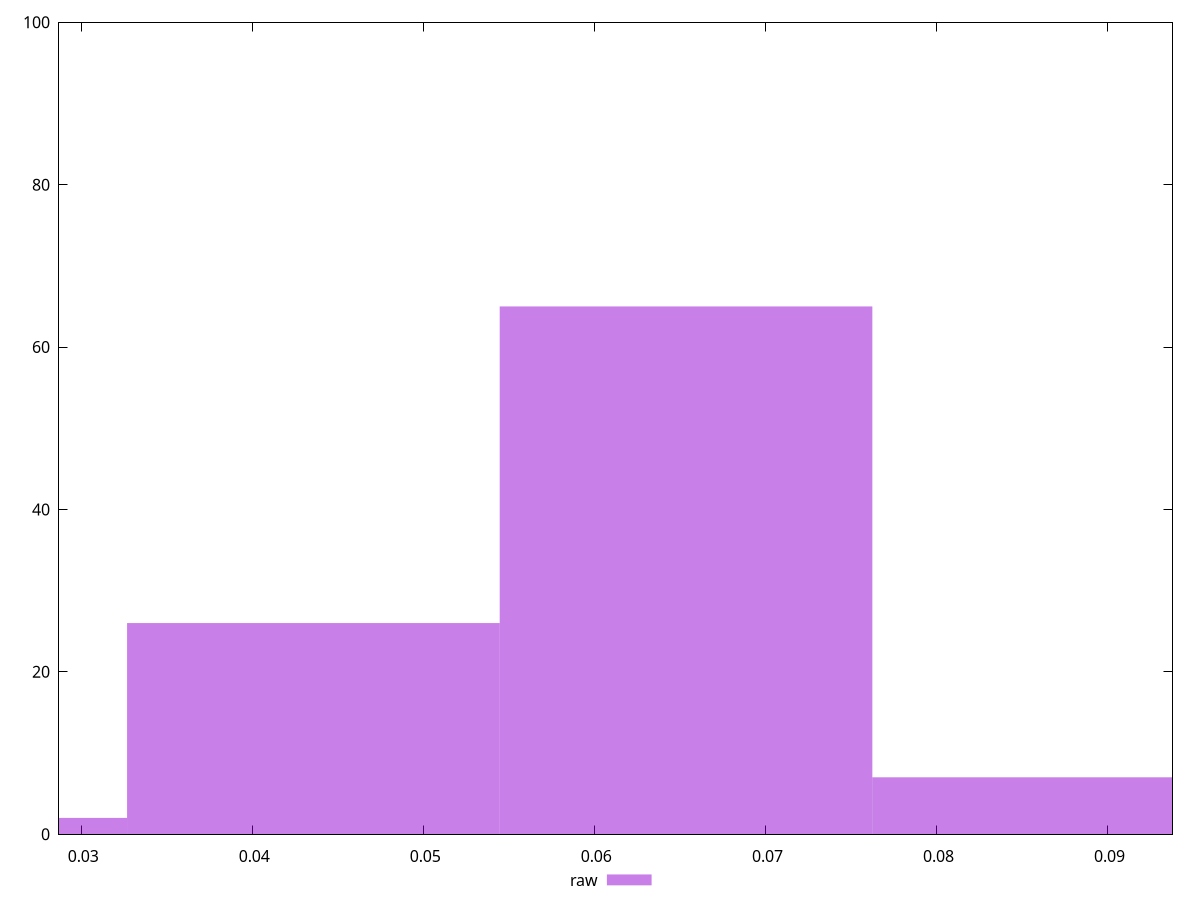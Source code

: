 reset

$raw <<EOF
0.0653586293013756 65
0.0435724195342504 26
0.0871448390685008 7
0.0217862097671252 2
EOF

set key outside below
set boxwidth 0.0217862097671252
set xrange [0.028699999999999996:0.0938]
set yrange [0:100]
set style fill transparent solid 0.5 noborder
set terminal svg size 640, 490 enhanced background rgb 'white'
set output "report_00007_2020-12-11T15:55:29.892Z/network-rtt/samples/pages+cached+noexternal+nofonts+nosvg+noimg+nocss+nojs/raw/histogram.svg"

plot $raw title "raw" with boxes

reset
